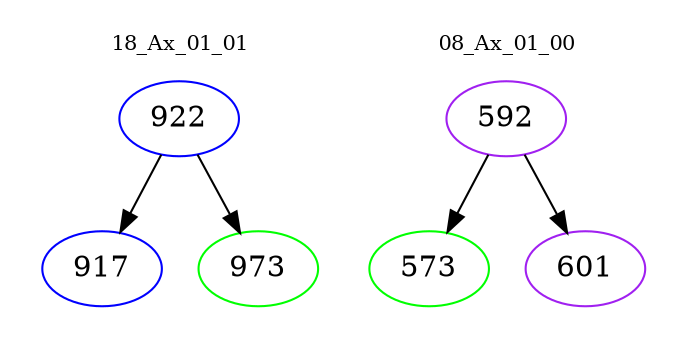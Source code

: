 digraph{
subgraph cluster_0 {
color = white
label = "18_Ax_01_01";
fontsize=10;
T0_922 [label="922", color="blue"]
T0_922 -> T0_917 [color="black"]
T0_917 [label="917", color="blue"]
T0_922 -> T0_973 [color="black"]
T0_973 [label="973", color="green"]
}
subgraph cluster_1 {
color = white
label = "08_Ax_01_00";
fontsize=10;
T1_592 [label="592", color="purple"]
T1_592 -> T1_573 [color="black"]
T1_573 [label="573", color="green"]
T1_592 -> T1_601 [color="black"]
T1_601 [label="601", color="purple"]
}
}
